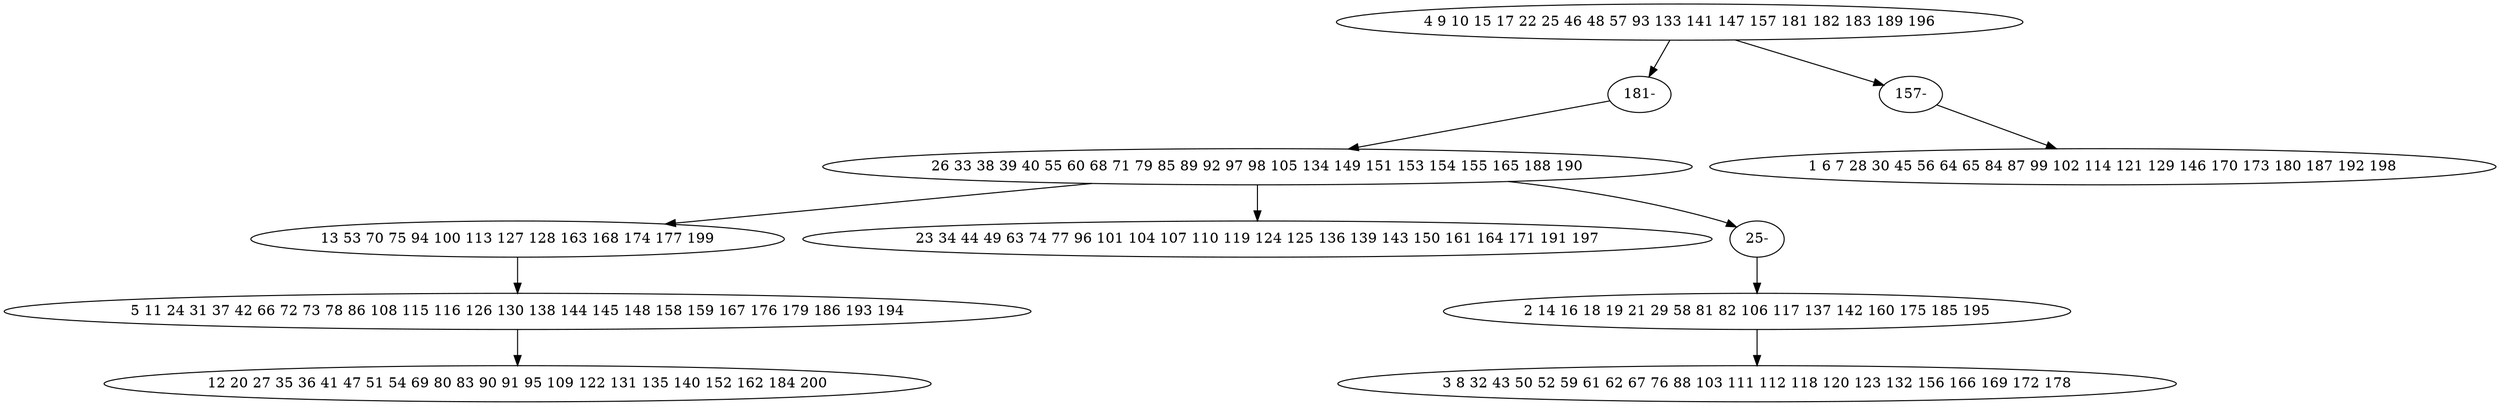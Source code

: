 digraph true_tree {
	"0" -> "10"
	"1" -> "2"
	"1" -> "3"
	"2" -> "4"
	"1" -> "11"
	"0" -> "9"
	"4" -> "7"
	"5" -> "8"
	"9" -> "6"
	"10" -> "1"
	"11" -> "5"
	"0" [label="4 9 10 15 17 22 25 46 48 57 93 133 141 147 157 181 182 183 189 196"];
	"1" [label="26 33 38 39 40 55 60 68 71 79 85 89 92 97 98 105 134 149 151 153 154 155 165 188 190"];
	"2" [label="13 53 70 75 94 100 113 127 128 163 168 174 177 199"];
	"3" [label="23 34 44 49 63 74 77 96 101 104 107 110 119 124 125 136 139 143 150 161 164 171 191 197"];
	"4" [label="5 11 24 31 37 42 66 72 73 78 86 108 115 116 126 130 138 144 145 148 158 159 167 176 179 186 193 194"];
	"5" [label="2 14 16 18 19 21 29 58 81 82 106 117 137 142 160 175 185 195"];
	"6" [label="1 6 7 28 30 45 56 64 65 84 87 99 102 114 121 129 146 170 173 180 187 192 198"];
	"7" [label="12 20 27 35 36 41 47 51 54 69 80 83 90 91 95 109 122 131 135 140 152 162 184 200"];
	"8" [label="3 8 32 43 50 52 59 61 62 67 76 88 103 111 112 118 120 123 132 156 166 169 172 178"];
	"9" [label="157-"];
	"10" [label="181-"];
	"11" [label="25-"];
}
